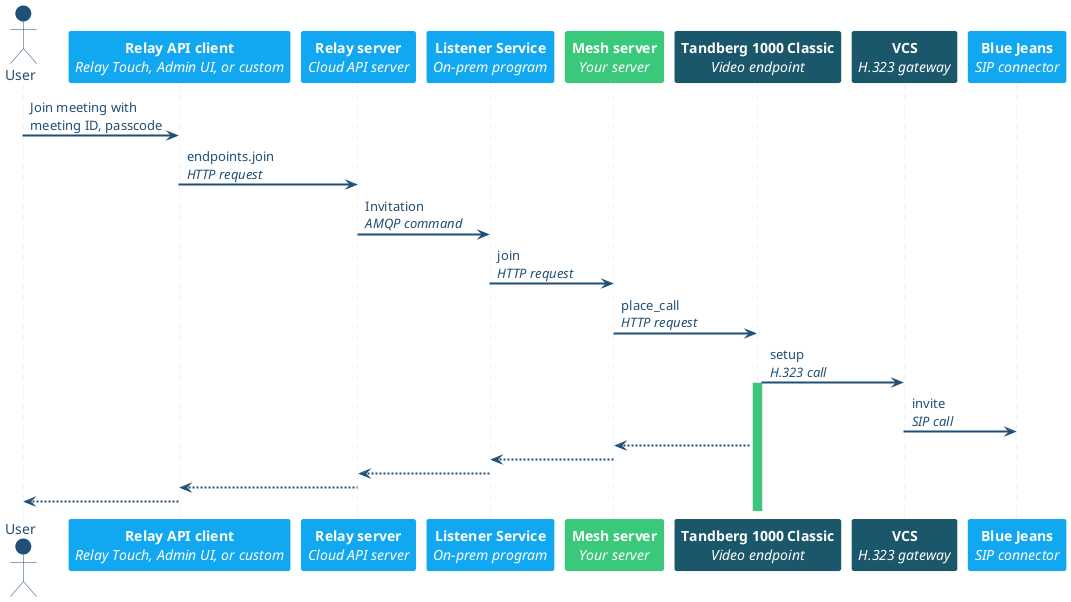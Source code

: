 @startuml "mesh-join-sequence-diagram"

skinparam NoteBackgroundColor #DDE4EE
skinparam NoteBorderColor white
skinparam NoteBorderThickness 0
skinparam NoteFontColor #204E74
skinparam shadowing false
skinparam sequence {
    ActorBackgroundColor #204E74
    ActorBorderColor #204E74
    ActorFontColor #204E74
    ArrowColor #204E74
    ArrowFontColor #204E74
    ArrowThickness 2
    LifeLineBackgroundColor #3AC97A
    LifeLineBorderColor #DDE4EE
    LifeLineBorderThickness 2
    ParticipantBorderColor White
    ParticipantFontColor white
    SequenceActorBorderThickness 10
}

actor User as user
participant "**Relay API client**\n//Relay Touch, Admin UI, or custom//" as client #12A8F1
participant "**Relay server**\n//Cloud API server//" as relay #12A8F1
participant "**Listener Service**\n//On-prem program//" as ls #12A8F1
participant "**Mesh server**\n//Your server//" as mesh #3AC97A
participant "**Tandberg 1000 Classic**\n//Video endpoint//" as ep #1B576A
participant "**VCS**\n//H.323 gateway//" as vcs #1B576A
participant "**Blue Jeans**\n//SIP connector//" as bjn #12A8F1

user -> client: Join meeting with\nmeeting ID, passcode
client -> relay: endpoints.join\n//HTTP request//
relay -> ls: Invitation\n//AMQP command//
ls -> mesh: join\n//HTTP request//
mesh -> ep: place_call\n//HTTP request//
ep -> vcs: setup\n//H.323 call//
activate ep
vcs -> bjn: invite\n//SIP call//

mesh <-- ep
ls <-- mesh
relay <-- ls
client <-- relay
user <-- client

@enduml